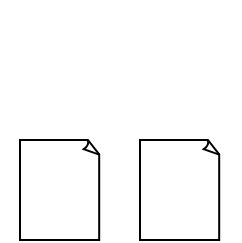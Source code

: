 <mxfile version="28.0.1">
  <diagram name="Page-1" id="cLs3Y3HBaPIs850Z86Qr">
    <mxGraphModel dx="872" dy="509" grid="1" gridSize="10" guides="1" tooltips="1" connect="1" arrows="1" fold="1" page="1" pageScale="1" pageWidth="850" pageHeight="1100" math="0" shadow="0">
      <root>
        <mxCell id="0" />
        <mxCell id="1" parent="0" />
        <mxCell id="VqSJBEcp_1MvkS4O3J5--1" value="" style="shape=image;html=1;verticalAlign=top;verticalLabelPosition=bottom;labelBackgroundColor=#ffffff;imageAspect=0;aspect=fixed;image=https://icons.diagrams.net/icon-cache1/Bootstrap_Vol_3-2297/filetype-pdf-1006.svg" vertex="1" parent="1">
          <mxGeometry x="50" y="50" width="60" height="60" as="geometry" />
        </mxCell>
        <mxCell id="VqSJBEcp_1MvkS4O3J5--4" value="" style="shape=image;html=1;verticalAlign=top;verticalLabelPosition=bottom;labelBackgroundColor=#ffffff;imageAspect=0;aspect=fixed;image=https://icons.diagrams.net/icon-cache1/Bootstrap_Vol_3-2297/filetype-pdf-1006.svg" vertex="1" parent="1">
          <mxGeometry x="110" y="50" width="60" height="60" as="geometry" />
        </mxCell>
        <mxCell id="VqSJBEcp_1MvkS4O3J5--5" value="" style="whiteSpace=wrap;html=1;shape=mxgraph.basic.document" vertex="1" parent="1">
          <mxGeometry x="60" y="120" width="40" height="50" as="geometry" />
        </mxCell>
        <mxCell id="VqSJBEcp_1MvkS4O3J5--6" value="" style="whiteSpace=wrap;html=1;shape=mxgraph.basic.document" vertex="1" parent="1">
          <mxGeometry x="120" y="120" width="40" height="50" as="geometry" />
        </mxCell>
      </root>
    </mxGraphModel>
  </diagram>
</mxfile>
